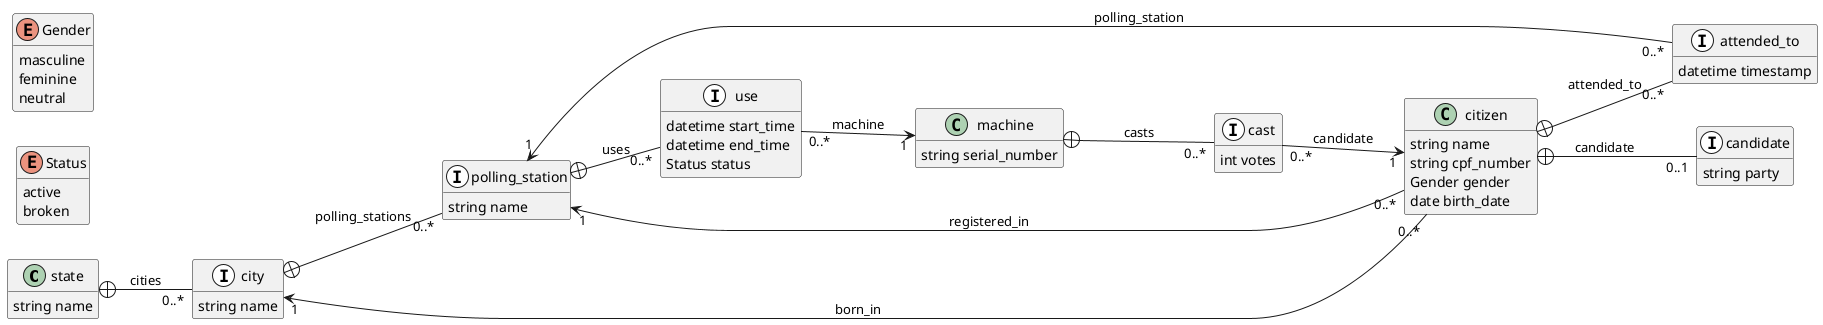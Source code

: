 @startuml diagram

hide empty members
left to right direction

class State as "state" {
  string name
}
State +-- "0..*" City: cities

class City as "city" << (I,white) >> {
    string name
}
City +-- "0..*" PollingStation : polling_stations

class PollingStation as "polling_station" << (I,white) >> {
    string name
}
PollingStation +-- "0..*" Use : uses


class Citizen as "citizen" {
    string name
    string cpf_number
    Gender gender
    date birth_date
}
Citizen "0..*" --> "1" City: born_in
Citizen "0..*" --> "1" PollingStation: registered_in
Citizen +-- "0..*" Attendance : attended_to
Citizen +-- "0..1" Candidate : candidate

class Attendance as "attended_to" << (I,white) >> {
    datetime timestamp

}
Attendance "0..*" --> "1" PollingStation: polling_station

class Candidate as "candidate" << (I,white) >> {
    string party
}

class Use as "use" << (I,white) >> {
    datetime start_time
    datetime end_time
    Status status
}
Use "0..*" --> "1" Machine : machine

class Machine as "machine" {
    string serial_number
}
Machine +-- "0..*" Cast : casts

class Cast as "cast" << (I,white) >> {
    int votes
}
Cast "0..*" --> "1" Citizen : candidate

enum Status{
    active
    broken
}

enum Gender{
    masculine
    feminine
    neutral
}



@enduml
